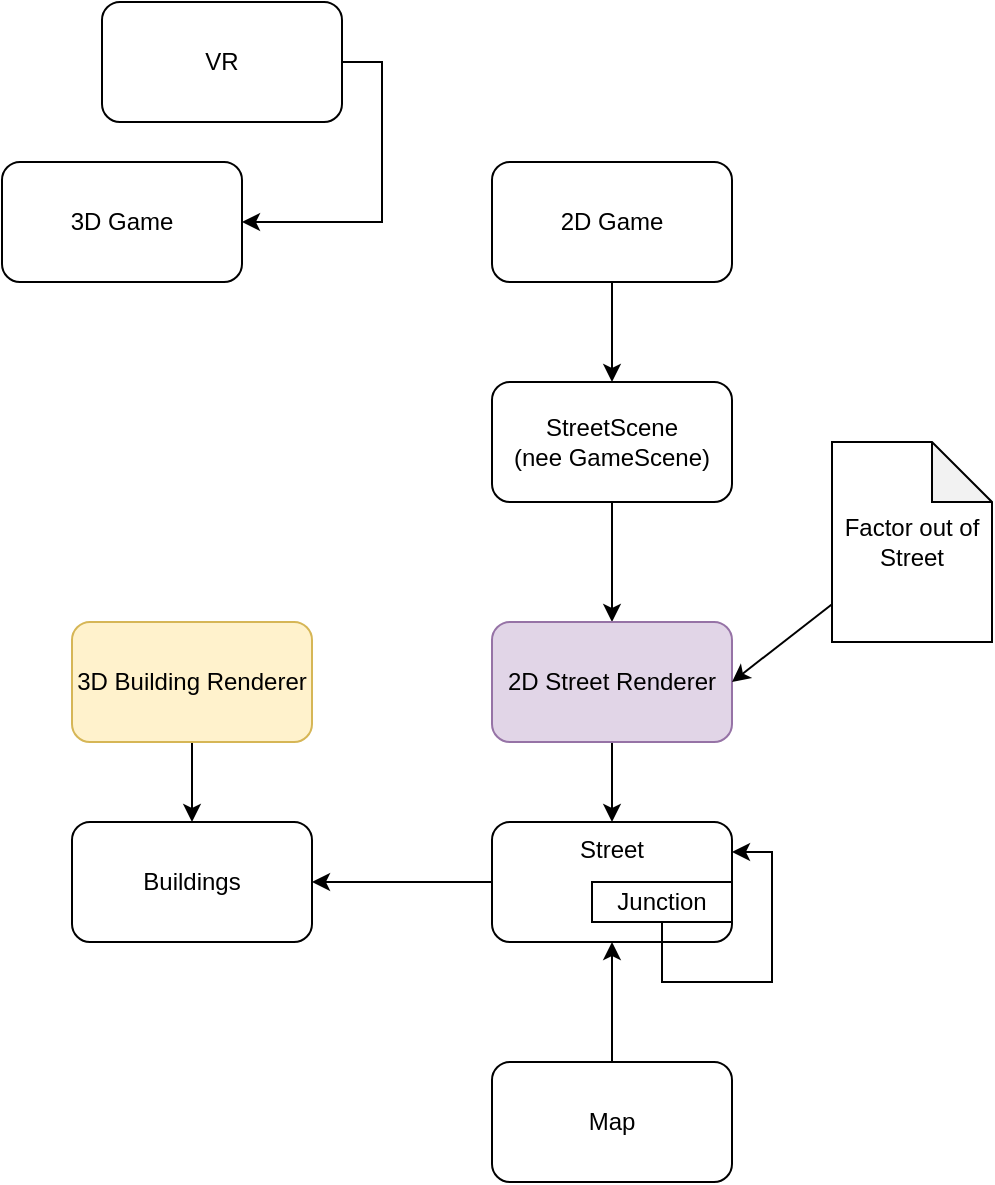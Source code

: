 <mxfile version="14.4.8" type="github">
  <diagram id="b85PMOxXiko4DcHJK5tH" name="Page-1">
    <mxGraphModel dx="1209" dy="666" grid="1" gridSize="10" guides="1" tooltips="1" connect="1" arrows="1" fold="1" page="1" pageScale="1" pageWidth="850" pageHeight="1100" math="0" shadow="0">
      <root>
        <mxCell id="0" />
        <mxCell id="1" parent="0" />
        <mxCell id="xE941f2TDOj8gQ2ymj3V-1" value="3D Game" style="rounded=1;whiteSpace=wrap;html=1;" vertex="1" parent="1">
          <mxGeometry x="178" y="200" width="120" height="60" as="geometry" />
        </mxCell>
        <mxCell id="xE941f2TDOj8gQ2ymj3V-13" style="edgeStyle=orthogonalEdgeStyle;rounded=0;orthogonalLoop=1;jettySize=auto;html=1;entryX=1;entryY=0.5;entryDx=0;entryDy=0;startArrow=none;startFill=0;endArrow=classic;endFill=1;" edge="1" parent="1" source="xE941f2TDOj8gQ2ymj3V-2" target="xE941f2TDOj8gQ2ymj3V-12">
          <mxGeometry relative="1" as="geometry" />
        </mxCell>
        <mxCell id="xE941f2TDOj8gQ2ymj3V-2" value="Street" style="rounded=1;whiteSpace=wrap;html=1;verticalAlign=top;" vertex="1" parent="1">
          <mxGeometry x="423" y="530" width="120" height="60" as="geometry" />
        </mxCell>
        <mxCell id="xE941f2TDOj8gQ2ymj3V-5" style="edgeStyle=orthogonalEdgeStyle;rounded=0;orthogonalLoop=1;jettySize=auto;html=1;entryX=1;entryY=0.5;entryDx=0;entryDy=0;exitX=1;exitY=0.5;exitDx=0;exitDy=0;" edge="1" parent="1" source="xE941f2TDOj8gQ2ymj3V-3" target="xE941f2TDOj8gQ2ymj3V-1">
          <mxGeometry relative="1" as="geometry" />
        </mxCell>
        <mxCell id="xE941f2TDOj8gQ2ymj3V-3" value="VR" style="rounded=1;whiteSpace=wrap;html=1;" vertex="1" parent="1">
          <mxGeometry x="228" y="120" width="120" height="60" as="geometry" />
        </mxCell>
        <mxCell id="xE941f2TDOj8gQ2ymj3V-15" style="edgeStyle=orthogonalEdgeStyle;rounded=0;orthogonalLoop=1;jettySize=auto;html=1;entryX=0.5;entryY=0;entryDx=0;entryDy=0;startArrow=none;startFill=0;endArrow=classic;endFill=1;" edge="1" parent="1" source="xE941f2TDOj8gQ2ymj3V-6" target="xE941f2TDOj8gQ2ymj3V-14">
          <mxGeometry relative="1" as="geometry" />
        </mxCell>
        <mxCell id="xE941f2TDOj8gQ2ymj3V-6" value="2D Game" style="rounded=1;whiteSpace=wrap;html=1;" vertex="1" parent="1">
          <mxGeometry x="423" y="200" width="120" height="60" as="geometry" />
        </mxCell>
        <mxCell id="xE941f2TDOj8gQ2ymj3V-8" style="edgeStyle=orthogonalEdgeStyle;rounded=0;orthogonalLoop=1;jettySize=auto;html=1;entryX=0.5;entryY=1;entryDx=0;entryDy=0;" edge="1" parent="1" source="xE941f2TDOj8gQ2ymj3V-7" target="xE941f2TDOj8gQ2ymj3V-2">
          <mxGeometry relative="1" as="geometry" />
        </mxCell>
        <mxCell id="xE941f2TDOj8gQ2ymj3V-7" value="Map" style="rounded=1;whiteSpace=wrap;html=1;" vertex="1" parent="1">
          <mxGeometry x="423" y="650" width="120" height="60" as="geometry" />
        </mxCell>
        <mxCell id="xE941f2TDOj8gQ2ymj3V-9" style="edgeStyle=orthogonalEdgeStyle;rounded=0;orthogonalLoop=1;jettySize=auto;html=1;entryX=0.5;entryY=1;entryDx=0;entryDy=0;startArrow=classic;startFill=1;endArrow=none;endFill=0;exitX=1;exitY=0.25;exitDx=0;exitDy=0;" edge="1" parent="1" source="xE941f2TDOj8gQ2ymj3V-2" target="xE941f2TDOj8gQ2ymj3V-10">
          <mxGeometry relative="1" as="geometry">
            <Array as="points">
              <mxPoint x="563" y="545" />
              <mxPoint x="563" y="610" />
              <mxPoint x="508" y="610" />
            </Array>
          </mxGeometry>
        </mxCell>
        <mxCell id="xE941f2TDOj8gQ2ymj3V-10" value="Junction" style="rounded=0;whiteSpace=wrap;html=1;" vertex="1" parent="1">
          <mxGeometry x="473" y="560" width="70" height="20" as="geometry" />
        </mxCell>
        <mxCell id="xE941f2TDOj8gQ2ymj3V-12" value="Buildings" style="rounded=1;whiteSpace=wrap;html=1;" vertex="1" parent="1">
          <mxGeometry x="213" y="530" width="120" height="60" as="geometry" />
        </mxCell>
        <mxCell id="xE941f2TDOj8gQ2ymj3V-18" style="edgeStyle=orthogonalEdgeStyle;rounded=0;orthogonalLoop=1;jettySize=auto;html=1;entryX=0.5;entryY=0;entryDx=0;entryDy=0;startArrow=none;startFill=0;endArrow=classic;endFill=1;" edge="1" parent="1" source="xE941f2TDOj8gQ2ymj3V-14" target="xE941f2TDOj8gQ2ymj3V-16">
          <mxGeometry relative="1" as="geometry" />
        </mxCell>
        <mxCell id="xE941f2TDOj8gQ2ymj3V-14" value="StreetScene&lt;br&gt;(nee GameScene)" style="rounded=1;whiteSpace=wrap;html=1;" vertex="1" parent="1">
          <mxGeometry x="423" y="310" width="120" height="60" as="geometry" />
        </mxCell>
        <mxCell id="xE941f2TDOj8gQ2ymj3V-17" style="edgeStyle=orthogonalEdgeStyle;rounded=0;orthogonalLoop=1;jettySize=auto;html=1;entryX=0.5;entryY=0;entryDx=0;entryDy=0;startArrow=none;startFill=0;endArrow=classic;endFill=1;" edge="1" parent="1" source="xE941f2TDOj8gQ2ymj3V-16" target="xE941f2TDOj8gQ2ymj3V-2">
          <mxGeometry relative="1" as="geometry" />
        </mxCell>
        <mxCell id="xE941f2TDOj8gQ2ymj3V-16" value="2D Street Renderer" style="rounded=1;whiteSpace=wrap;html=1;fillColor=#e1d5e7;strokeColor=#9673a6;" vertex="1" parent="1">
          <mxGeometry x="423" y="430" width="120" height="60" as="geometry" />
        </mxCell>
        <mxCell id="xE941f2TDOj8gQ2ymj3V-20" style="rounded=0;orthogonalLoop=1;jettySize=auto;html=1;entryX=1;entryY=0.5;entryDx=0;entryDy=0;startArrow=none;startFill=0;endArrow=classic;endFill=1;" edge="1" parent="1" source="xE941f2TDOj8gQ2ymj3V-19" target="xE941f2TDOj8gQ2ymj3V-16">
          <mxGeometry relative="1" as="geometry" />
        </mxCell>
        <mxCell id="xE941f2TDOj8gQ2ymj3V-19" value="Factor out of Street" style="shape=note;whiteSpace=wrap;html=1;backgroundOutline=1;darkOpacity=0.05;" vertex="1" parent="1">
          <mxGeometry x="593" y="340" width="80" height="100" as="geometry" />
        </mxCell>
        <mxCell id="xE941f2TDOj8gQ2ymj3V-23" style="edgeStyle=none;rounded=0;orthogonalLoop=1;jettySize=auto;html=1;entryX=0.5;entryY=0;entryDx=0;entryDy=0;startArrow=none;startFill=0;endArrow=classic;endFill=1;" edge="1" parent="1" source="xE941f2TDOj8gQ2ymj3V-21" target="xE941f2TDOj8gQ2ymj3V-12">
          <mxGeometry relative="1" as="geometry" />
        </mxCell>
        <mxCell id="xE941f2TDOj8gQ2ymj3V-21" value="3D Building Renderer" style="rounded=1;whiteSpace=wrap;html=1;fillColor=#fff2cc;strokeColor=#d6b656;" vertex="1" parent="1">
          <mxGeometry x="213" y="430" width="120" height="60" as="geometry" />
        </mxCell>
      </root>
    </mxGraphModel>
  </diagram>
</mxfile>
